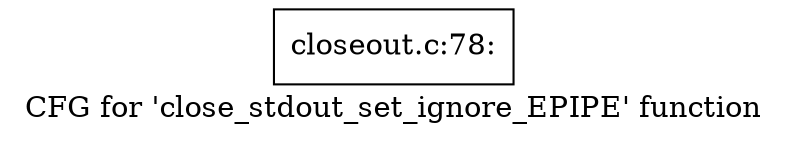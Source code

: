 digraph "CFG for 'close_stdout_set_ignore_EPIPE' function" {
	label="CFG for 'close_stdout_set_ignore_EPIPE' function";

	Node0xcdbe290 [shape=record,label="{closeout.c:78:}"];
}
